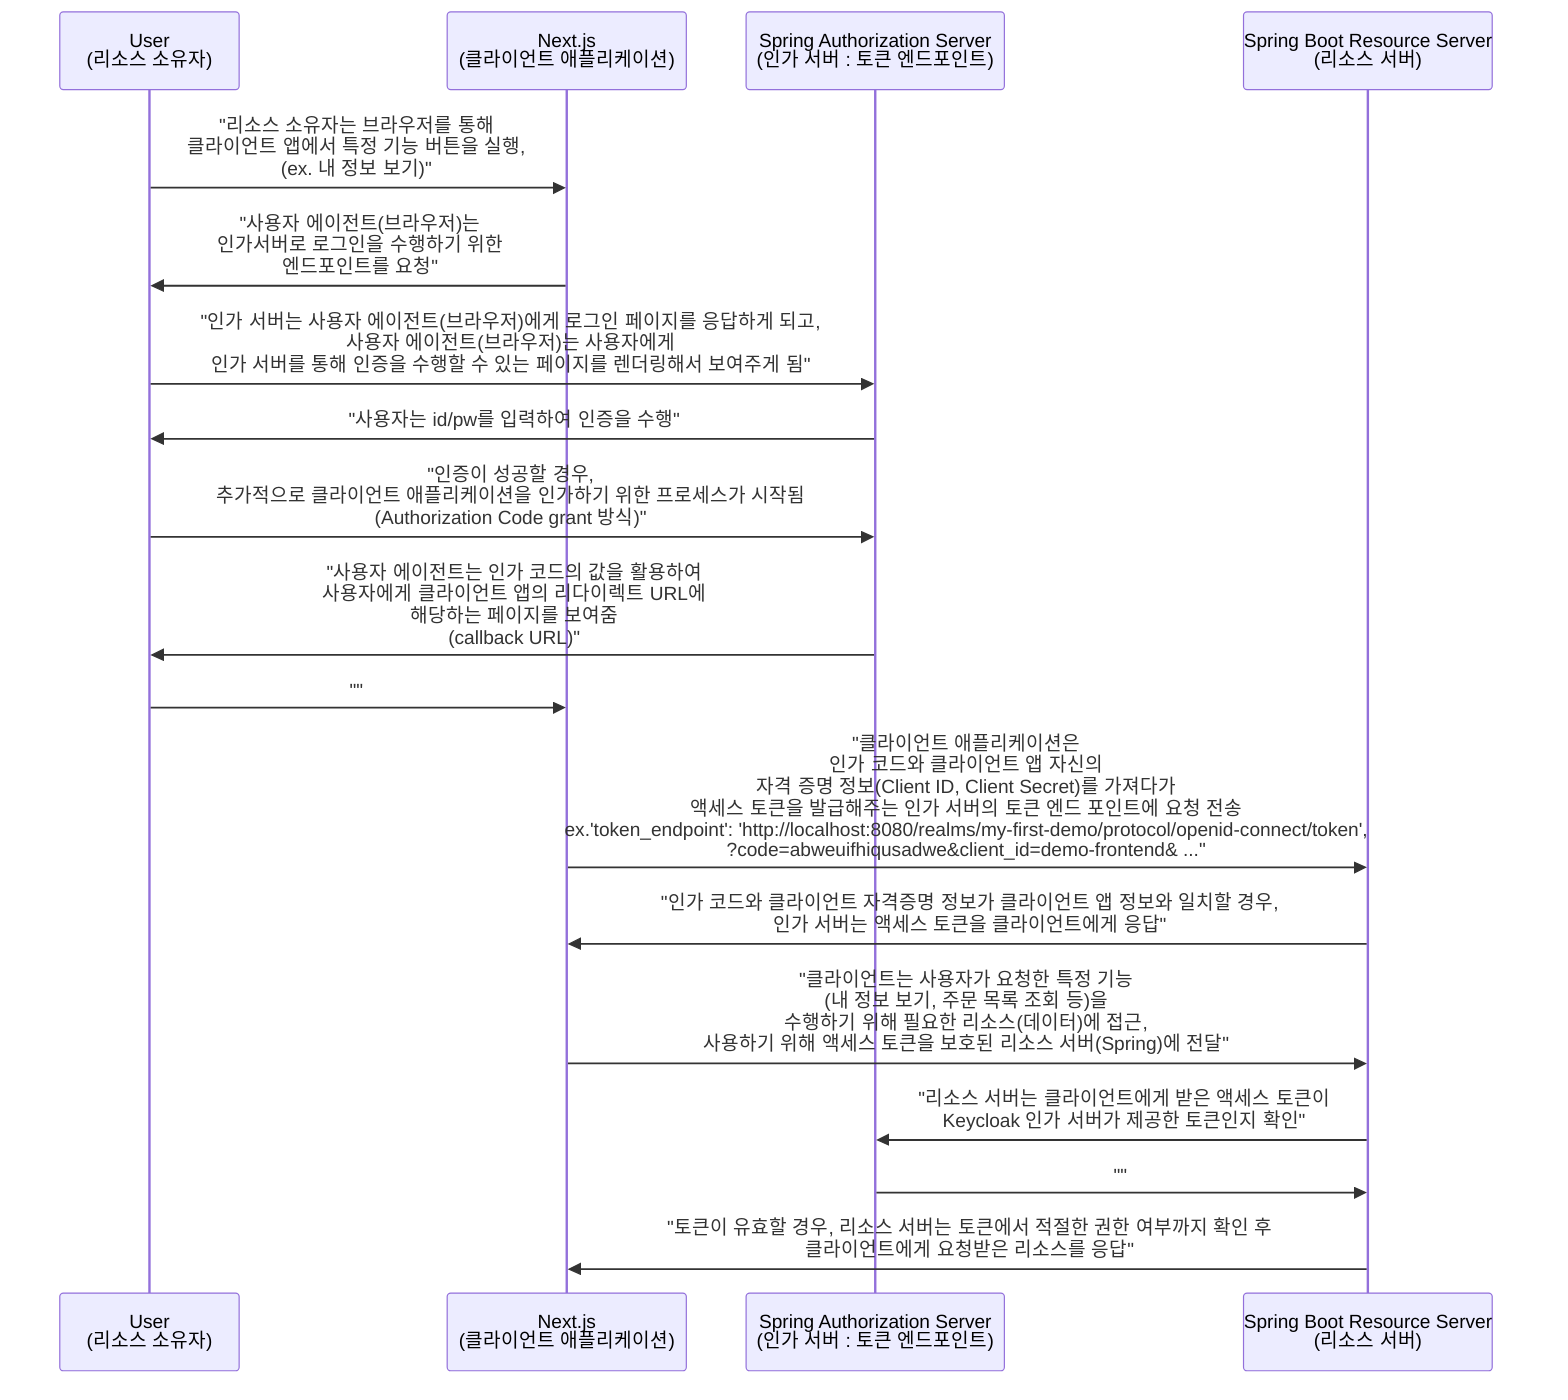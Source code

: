 sequenceDiagram
participant U as User<br>(리소스 소유자)
participant C as Next.js<br>(클라이언트 애플리케이션)
participant AS as Spring Authorization Server<br>(인가 서버 : 토큰 엔드포인트)
participant RS as Spring Boot Resource Server<br>(리소스 서버)

    %% 1.보호 리소스 접근 요청 시작
    U->>C: "리소스 소유자는 브라우저를 통해<br>클라이언트 앱에서 특정 기능 버튼을 실행,<br>(ex. 내 정보 보기)"

    %% 2.현재 사용자가 로그인 되어 있지 않을 경우, 클라이언트는 사용자 에이전트(브라우저)를 인가 서버의 로그인 페이지 엔드포인트로 리다이렉트시킴 (ex. Location 헤더 활용)
    C->>U: "사용자 에이전트(브라우저)는<br>인가서버로 로그인을 수행하기 위한<br>엔드포인트를 요청"

    %% 3.
    U->>AS: "인가 서버는 사용자 에이전트(브라우저)에게 로그인 페이지를 응답하게 되고,<br>사용자 에이전트(브라우저)는 사용자에게<br>인가 서버를 통해 인증을 수행할 수 있는 페이지를 렌더링해서 보여주게 됨"

    %% 4.
    AS->>U: "사용자는 id/pw를 입력하여 인증을 수행"

    %% 5. 인가 서버는 사용자 에이전트를 클라이언트 애플리케이션으로 리다이렉트시키면서 인가 코드(code)를 URL 쿼리 파라미터로 전달
    U->>AS: "인증이 성공할 경우,<br>추가적으로 클라이언트 애플리케이션을 인가하기 위한 프로세스가 시작됨<br>(Authorization Code grant 방식)"

    %% 6. 여기서 code는 클라이언트 애플리케이션이 인가 서버에게 액세스 토큰을 발급받기 위한 절차에서 활용되는 임시 값으로, 인가 서버가 클라이언트 애플리케이션을 확인하는 데 사용됨
    AS->>U: "사용자 에이전트는 인가 코드의 값을 활용하여<br>사용자에게 클라이언트 앱의 리다이렉트 URL에<br>해당하는 페이지를 보여줌<br>(callback URL)"

    %% 6-2.
    U->>C: ""

    %% 7.
    C->>RS: "클라이언트 애플리케이션은<br>인가 코드와 클라이언트 앱 자신의<br>자격 증명 정보(Client ID, Client Secret)를 가져다가<br>액세스 토큰을 발급해주는 인가 서버의 토큰 엔드 포인트에 요청 전송<br>ex.'token_endpoint': 'http://localhost:8080/realms/my-first-demo/protocol/openid-connect/token',<br>?code=abweuifhiqusadwe&client_id=demo-frontend& ..."

    %% 8.
    RS->>C: "인가 코드와 클라이언트 자격증명 정보가 클라이언트 앱 정보와 일치할 경우,<br>인가 서버는 액세스 토큰을 클라이언트에게 응답"

    %% 9.
    C->>RS: "클라이언트는 사용자가 요청한 특정 기능<br>(내 정보 보기, 주문 목록 조회 등)을 <br>수행하기 위해 필요한 리소스(데이터)에 접근,<br>사용하기 위해 액세스 토큰을 보호된 리소스 서버(Spring)에 전달"

    %% 10.
    RS->>AS: "리소스 서버는 클라이언트에게 받은 액세스 토큰이<br>Keycloak 인가 서버가 제공한 토큰인지 확인"

    %% 10-2.
    AS->>RS: ""

    %% 11.
    RS->>C: "토큰이 유효할 경우, 리소스 서버는 토큰에서 적절한 권한 여부까지 확인 후<br>클라이언트에게 요청받은 리소스를 응답"